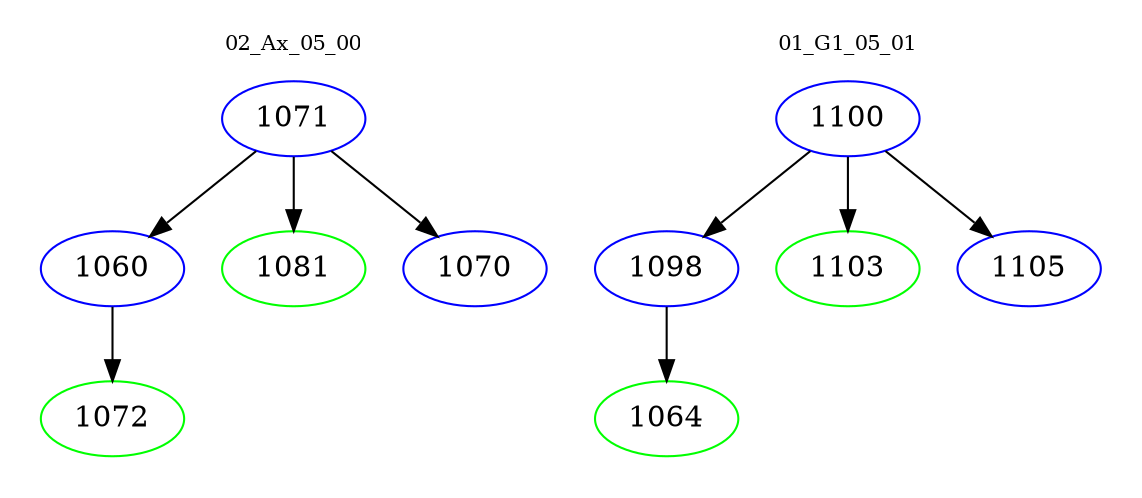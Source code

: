 digraph{
subgraph cluster_0 {
color = white
label = "02_Ax_05_00";
fontsize=10;
T0_1071 [label="1071", color="blue"]
T0_1071 -> T0_1060 [color="black"]
T0_1060 [label="1060", color="blue"]
T0_1060 -> T0_1072 [color="black"]
T0_1072 [label="1072", color="green"]
T0_1071 -> T0_1081 [color="black"]
T0_1081 [label="1081", color="green"]
T0_1071 -> T0_1070 [color="black"]
T0_1070 [label="1070", color="blue"]
}
subgraph cluster_1 {
color = white
label = "01_G1_05_01";
fontsize=10;
T1_1100 [label="1100", color="blue"]
T1_1100 -> T1_1098 [color="black"]
T1_1098 [label="1098", color="blue"]
T1_1098 -> T1_1064 [color="black"]
T1_1064 [label="1064", color="green"]
T1_1100 -> T1_1103 [color="black"]
T1_1103 [label="1103", color="green"]
T1_1100 -> T1_1105 [color="black"]
T1_1105 [label="1105", color="blue"]
}
}
